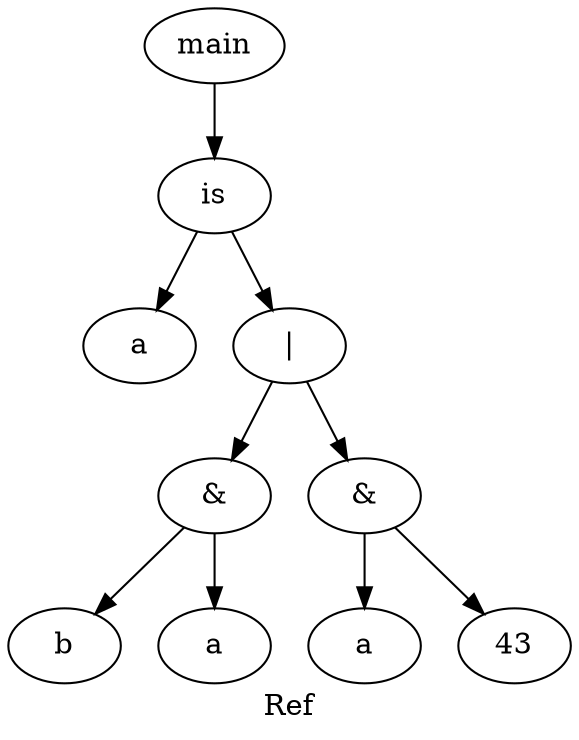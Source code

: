 digraph grafo {
  label="Ref";
  88167088652352 [ label="main" ];
  88167088652352 -> 88167088652784;
  88167088652784 [ label="is" ];
  88167088652784 -> 88167088652736;
  88167088652736 [ label="a" ];
  88167088652784 -> 88167088652688;
  88167088652688 [ label="|" ];
  88167088652688 -> 88167088652496;
  88167088652496 [ label="&" ];
  88167088652496 -> 88167088652400;
  88167088652400 [ label="b" ];
  88167088652496 -> 88167088652448;
  88167088652448 [ label="a" ];
  88167088652688 -> 88167088652640;
  88167088652640 [ label="&" ];
  88167088652640 -> 88167088652544;
  88167088652544 [ label="a" ];
  88167088652640 -> 88167088652592;
  88167088652592 [ label="43" ];
}
